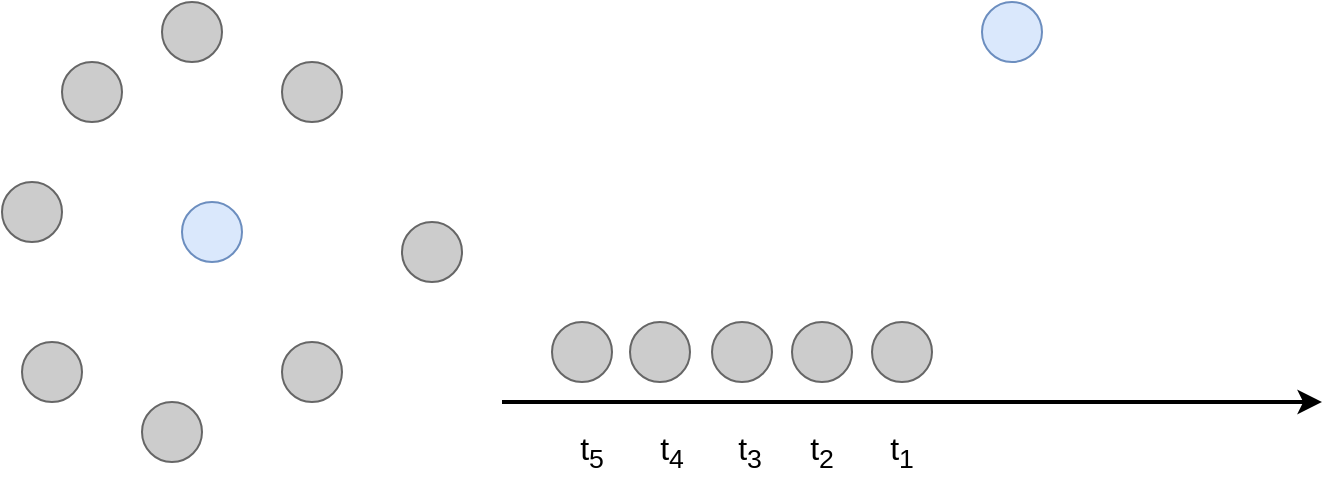 <mxfile version="26.0.5">
  <diagram name="第 1 页" id="-BMZmJChQHd1LAlK6RaI">
    <mxGraphModel dx="940" dy="540" grid="1" gridSize="10" guides="1" tooltips="1" connect="1" arrows="1" fold="1" page="1" pageScale="1" pageWidth="827" pageHeight="1169" math="0" shadow="0">
      <root>
        <mxCell id="0" />
        <mxCell id="1" parent="0" />
        <mxCell id="CBw9nuV1CRWJBMS1o1y6-1" value="" style="ellipse;whiteSpace=wrap;html=1;aspect=fixed;fillColor=#dae8fc;strokeColor=#6c8ebf;" vertex="1" parent="1">
          <mxGeometry x="160" y="180" width="30" height="30" as="geometry" />
        </mxCell>
        <mxCell id="CBw9nuV1CRWJBMS1o1y6-2" value="" style="ellipse;whiteSpace=wrap;html=1;aspect=fixed;fillColor=#CCCCCC;strokeColor=#666666;fontColor=#333333;" vertex="1" parent="1">
          <mxGeometry x="100" y="110" width="30" height="30" as="geometry" />
        </mxCell>
        <mxCell id="CBw9nuV1CRWJBMS1o1y6-3" value="" style="ellipse;whiteSpace=wrap;html=1;aspect=fixed;fillColor=#CCCCCC;strokeColor=#666666;fontColor=#333333;" vertex="1" parent="1">
          <mxGeometry x="70" y="170" width="30" height="30" as="geometry" />
        </mxCell>
        <mxCell id="CBw9nuV1CRWJBMS1o1y6-4" value="" style="ellipse;whiteSpace=wrap;html=1;aspect=fixed;fillColor=#CCCCCC;strokeColor=#666666;fontColor=#333333;" vertex="1" parent="1">
          <mxGeometry x="210" y="250" width="30" height="30" as="geometry" />
        </mxCell>
        <mxCell id="CBw9nuV1CRWJBMS1o1y6-5" value="" style="ellipse;whiteSpace=wrap;html=1;aspect=fixed;fillColor=#CCCCCC;fontColor=#333333;strokeColor=#666666;" vertex="1" parent="1">
          <mxGeometry x="210" y="110" width="30" height="30" as="geometry" />
        </mxCell>
        <mxCell id="CBw9nuV1CRWJBMS1o1y6-6" value="" style="ellipse;whiteSpace=wrap;html=1;aspect=fixed;fillColor=#CCCCCC;strokeColor=#666666;fontColor=#333333;" vertex="1" parent="1">
          <mxGeometry x="270" y="190" width="30" height="30" as="geometry" />
        </mxCell>
        <mxCell id="CBw9nuV1CRWJBMS1o1y6-7" value="" style="ellipse;whiteSpace=wrap;html=1;aspect=fixed;fillColor=#CCCCCC;fontColor=#333333;strokeColor=#666666;" vertex="1" parent="1">
          <mxGeometry x="140" y="280" width="30" height="30" as="geometry" />
        </mxCell>
        <mxCell id="CBw9nuV1CRWJBMS1o1y6-9" value="" style="ellipse;whiteSpace=wrap;html=1;aspect=fixed;fillColor=#CCCCCC;strokeColor=#666666;fontColor=#333333;" vertex="1" parent="1">
          <mxGeometry x="80" y="250" width="30" height="30" as="geometry" />
        </mxCell>
        <mxCell id="CBw9nuV1CRWJBMS1o1y6-10" value="" style="ellipse;whiteSpace=wrap;html=1;aspect=fixed;fillColor=#CCCCCC;strokeColor=#666666;fontColor=#333333;" vertex="1" parent="1">
          <mxGeometry x="150" y="80" width="30" height="30" as="geometry" />
        </mxCell>
        <mxCell id="CBw9nuV1CRWJBMS1o1y6-11" value="" style="endArrow=classic;html=1;rounded=0;strokeWidth=2;" edge="1" parent="1">
          <mxGeometry width="50" height="50" relative="1" as="geometry">
            <mxPoint x="320" y="280" as="sourcePoint" />
            <mxPoint x="730" y="280" as="targetPoint" />
          </mxGeometry>
        </mxCell>
        <mxCell id="CBw9nuV1CRWJBMS1o1y6-12" value="&lt;font style=&quot;font-size: 16px;&quot;&gt;t&lt;sub style=&quot;&quot;&gt;5&lt;/sub&gt;&lt;/font&gt;" style="text;html=1;align=center;verticalAlign=middle;whiteSpace=wrap;rounded=0;" vertex="1" parent="1">
          <mxGeometry x="335" y="290" width="60" height="30" as="geometry" />
        </mxCell>
        <mxCell id="CBw9nuV1CRWJBMS1o1y6-13" value="&lt;font style=&quot;font-size: 16px;&quot;&gt;t&lt;sub&gt;4&lt;/sub&gt;&lt;/font&gt;" style="text;html=1;align=center;verticalAlign=middle;whiteSpace=wrap;rounded=0;" vertex="1" parent="1">
          <mxGeometry x="375" y="290" width="60" height="30" as="geometry" />
        </mxCell>
        <mxCell id="CBw9nuV1CRWJBMS1o1y6-14" value="&lt;font style=&quot;font-size: 16px;&quot;&gt;t&lt;sub&gt;3&lt;/sub&gt;&lt;/font&gt;" style="text;html=1;align=center;verticalAlign=middle;whiteSpace=wrap;rounded=0;" vertex="1" parent="1">
          <mxGeometry x="413.5" y="290" width="60" height="30" as="geometry" />
        </mxCell>
        <mxCell id="CBw9nuV1CRWJBMS1o1y6-15" value="&lt;font style=&quot;font-size: 16px;&quot;&gt;t&lt;sub&gt;2&lt;/sub&gt;&lt;/font&gt;" style="text;html=1;align=center;verticalAlign=middle;whiteSpace=wrap;rounded=0;" vertex="1" parent="1">
          <mxGeometry x="450" y="290" width="60" height="30" as="geometry" />
        </mxCell>
        <mxCell id="CBw9nuV1CRWJBMS1o1y6-16" value="&lt;font style=&quot;font-size: 16px;&quot;&gt;t&lt;sub&gt;1&lt;/sub&gt;&lt;/font&gt;" style="text;html=1;align=center;verticalAlign=middle;whiteSpace=wrap;rounded=0;" vertex="1" parent="1">
          <mxGeometry x="490" y="290" width="60" height="30" as="geometry" />
        </mxCell>
        <mxCell id="CBw9nuV1CRWJBMS1o1y6-17" value="" style="ellipse;whiteSpace=wrap;html=1;aspect=fixed;fillColor=#dae8fc;strokeColor=#6c8ebf;" vertex="1" parent="1">
          <mxGeometry x="560" y="80" width="30" height="30" as="geometry" />
        </mxCell>
        <mxCell id="CBw9nuV1CRWJBMS1o1y6-18" value="" style="ellipse;whiteSpace=wrap;html=1;aspect=fixed;fillColor=#CCCCCC;strokeColor=#666666;fontColor=#333333;" vertex="1" parent="1">
          <mxGeometry x="345" y="240" width="30" height="30" as="geometry" />
        </mxCell>
        <mxCell id="CBw9nuV1CRWJBMS1o1y6-19" value="" style="ellipse;whiteSpace=wrap;html=1;aspect=fixed;fillColor=#CCCCCC;strokeColor=#666666;fontColor=#333333;" vertex="1" parent="1">
          <mxGeometry x="384" y="240" width="30" height="30" as="geometry" />
        </mxCell>
        <mxCell id="CBw9nuV1CRWJBMS1o1y6-21" value="" style="ellipse;whiteSpace=wrap;html=1;aspect=fixed;fillColor=#CCCCCC;strokeColor=#666666;fontColor=#333333;" vertex="1" parent="1">
          <mxGeometry x="465" y="240" width="30" height="30" as="geometry" />
        </mxCell>
        <mxCell id="CBw9nuV1CRWJBMS1o1y6-22" value="" style="ellipse;whiteSpace=wrap;html=1;aspect=fixed;fillColor=#CCCCCC;strokeColor=#666666;fontColor=#333333;" vertex="1" parent="1">
          <mxGeometry x="505" y="240" width="30" height="30" as="geometry" />
        </mxCell>
        <mxCell id="CBw9nuV1CRWJBMS1o1y6-23" value="" style="ellipse;whiteSpace=wrap;html=1;aspect=fixed;fillColor=#CCCCCC;strokeColor=#666666;fontColor=#333333;" vertex="1" parent="1">
          <mxGeometry x="425" y="240" width="30" height="30" as="geometry" />
        </mxCell>
      </root>
    </mxGraphModel>
  </diagram>
</mxfile>
